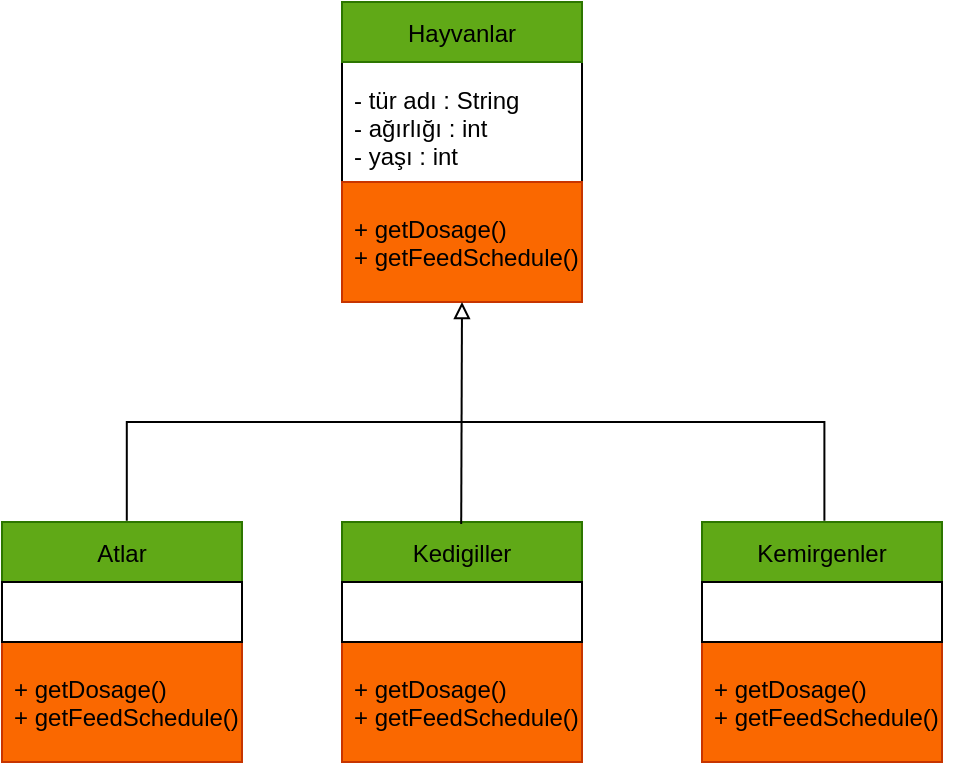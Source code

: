 <mxfile version="15.8.3" type="github">
  <diagram name="Page-1" id="e7e014a7-5840-1c2e-5031-d8a46d1fe8dd">
    <mxGraphModel dx="1038" dy="547" grid="1" gridSize="10" guides="1" tooltips="1" connect="1" arrows="1" fold="1" page="1" pageScale="1" pageWidth="1169" pageHeight="826" background="none" math="0" shadow="0">
      <root>
        <mxCell id="0" />
        <mxCell id="1" parent="0" />
        <mxCell id="STIsg7GOSPatUeQS0gWm-41" value="" style="rounded=0;whiteSpace=wrap;html=1;" vertex="1" parent="1">
          <mxGeometry x="420" y="220" width="120" height="60" as="geometry" />
        </mxCell>
        <mxCell id="STIsg7GOSPatUeQS0gWm-42" value="" style="rounded=0;whiteSpace=wrap;html=1;fillColor=#60a917;fontColor=#ffffff;strokeColor=#2D7600;" vertex="1" parent="1">
          <mxGeometry x="420" y="190" width="120" height="30" as="geometry" />
        </mxCell>
        <mxCell id="STIsg7GOSPatUeQS0gWm-43" value="" style="rounded=0;whiteSpace=wrap;html=1;fillColor=#fa6800;fontColor=#000000;strokeColor=#C73500;" vertex="1" parent="1">
          <mxGeometry x="420" y="280" width="120" height="60" as="geometry" />
        </mxCell>
        <mxCell id="STIsg7GOSPatUeQS0gWm-44" value="Hayvanlar" style="text;strokeColor=none;fillColor=none;align=center;verticalAlign=middle;spacingLeft=4;spacingRight=4;overflow=hidden;points=[[0,0.5],[1,0.5]];portConstraint=eastwest;rotatable=0;" vertex="1" parent="1">
          <mxGeometry x="440" y="190" width="80" height="30" as="geometry" />
        </mxCell>
        <mxCell id="STIsg7GOSPatUeQS0gWm-46" value="- tür adı : String&#xa;- ağırlığı : int&#xa;- yaşı : int" style="text;strokeColor=none;fillColor=none;align=left;verticalAlign=middle;spacingLeft=4;spacingRight=4;overflow=hidden;points=[[0,0.5],[1,0.5]];portConstraint=eastwest;rotatable=0;" vertex="1" parent="1">
          <mxGeometry x="420" y="210" width="170" height="85" as="geometry" />
        </mxCell>
        <mxCell id="STIsg7GOSPatUeQS0gWm-47" value="+ getDosage()&#xa;+ getFeedSchedule()" style="text;strokeColor=none;fillColor=none;align=left;verticalAlign=middle;spacingLeft=4;spacingRight=4;overflow=hidden;points=[[0,0.5],[1,0.5]];portConstraint=eastwest;rotatable=0;" vertex="1" parent="1">
          <mxGeometry x="420" y="292.5" width="130" height="35" as="geometry" />
        </mxCell>
        <mxCell id="STIsg7GOSPatUeQS0gWm-48" value="" style="rounded=0;whiteSpace=wrap;html=1;fillColor=#60a917;fontColor=#ffffff;strokeColor=#2D7600;" vertex="1" parent="1">
          <mxGeometry x="420" y="450" width="120" height="30" as="geometry" />
        </mxCell>
        <mxCell id="STIsg7GOSPatUeQS0gWm-49" value="" style="rounded=0;whiteSpace=wrap;html=1;fillColor=#fa6800;fontColor=#000000;strokeColor=#C73500;" vertex="1" parent="1">
          <mxGeometry x="420" y="510" width="120" height="60" as="geometry" />
        </mxCell>
        <mxCell id="STIsg7GOSPatUeQS0gWm-50" value="" style="rounded=0;whiteSpace=wrap;html=1;" vertex="1" parent="1">
          <mxGeometry x="420" y="480" width="120" height="30" as="geometry" />
        </mxCell>
        <mxCell id="STIsg7GOSPatUeQS0gWm-51" value="" style="rounded=0;whiteSpace=wrap;html=1;fillColor=#60a917;fontColor=#ffffff;strokeColor=#2D7600;" vertex="1" parent="1">
          <mxGeometry x="600" y="450" width="120" height="30" as="geometry" />
        </mxCell>
        <mxCell id="STIsg7GOSPatUeQS0gWm-52" value="" style="rounded=0;whiteSpace=wrap;html=1;fillColor=#fa6800;fontColor=#000000;strokeColor=#C73500;" vertex="1" parent="1">
          <mxGeometry x="600" y="510" width="120" height="60" as="geometry" />
        </mxCell>
        <mxCell id="STIsg7GOSPatUeQS0gWm-53" value="" style="rounded=0;whiteSpace=wrap;html=1;" vertex="1" parent="1">
          <mxGeometry x="600" y="480" width="120" height="30" as="geometry" />
        </mxCell>
        <mxCell id="STIsg7GOSPatUeQS0gWm-54" value="" style="rounded=0;whiteSpace=wrap;html=1;fillColor=#60a917;strokeColor=#2D7600;fontColor=#ffffff;" vertex="1" parent="1">
          <mxGeometry x="250" y="450" width="120" height="30" as="geometry" />
        </mxCell>
        <mxCell id="STIsg7GOSPatUeQS0gWm-55" value="" style="rounded=0;whiteSpace=wrap;html=1;fillColor=#fa6800;fontColor=#000000;strokeColor=#C73500;" vertex="1" parent="1">
          <mxGeometry x="250" y="510" width="120" height="60" as="geometry" />
        </mxCell>
        <mxCell id="STIsg7GOSPatUeQS0gWm-56" value="" style="rounded=0;whiteSpace=wrap;html=1;" vertex="1" parent="1">
          <mxGeometry x="250" y="480" width="120" height="30" as="geometry" />
        </mxCell>
        <mxCell id="STIsg7GOSPatUeQS0gWm-57" value="Atlar" style="text;strokeColor=none;fillColor=none;align=center;verticalAlign=middle;spacingLeft=4;spacingRight=4;overflow=hidden;points=[[0,0.5],[1,0.5]];portConstraint=eastwest;rotatable=0;" vertex="1" parent="1">
          <mxGeometry x="270" y="450" width="80" height="30" as="geometry" />
        </mxCell>
        <mxCell id="STIsg7GOSPatUeQS0gWm-58" value="Kedigiller" style="text;strokeColor=none;fillColor=none;align=center;verticalAlign=middle;spacingLeft=4;spacingRight=4;overflow=hidden;points=[[0,0.5],[1,0.5]];portConstraint=eastwest;rotatable=0;" vertex="1" parent="1">
          <mxGeometry x="440" y="450" width="80" height="30" as="geometry" />
        </mxCell>
        <mxCell id="STIsg7GOSPatUeQS0gWm-59" value="Kemirgenler" style="text;strokeColor=none;fillColor=none;align=center;verticalAlign=middle;spacingLeft=4;spacingRight=4;overflow=hidden;points=[[0,0.5],[1,0.5]];portConstraint=eastwest;rotatable=0;" vertex="1" parent="1">
          <mxGeometry x="620" y="450" width="80" height="30" as="geometry" />
        </mxCell>
        <mxCell id="STIsg7GOSPatUeQS0gWm-60" value="+ getDosage()&#xa;+ getFeedSchedule()" style="text;strokeColor=none;fillColor=none;align=left;verticalAlign=middle;spacingLeft=4;spacingRight=4;overflow=hidden;points=[[0,0.5],[1,0.5]];portConstraint=eastwest;rotatable=0;" vertex="1" parent="1">
          <mxGeometry x="250" y="522.5" width="130" height="35" as="geometry" />
        </mxCell>
        <mxCell id="STIsg7GOSPatUeQS0gWm-61" value="+ getDosage()&#xa;+ getFeedSchedule()" style="text;strokeColor=none;fillColor=none;align=left;verticalAlign=middle;spacingLeft=4;spacingRight=4;overflow=hidden;points=[[0,0.5],[1,0.5]];portConstraint=eastwest;rotatable=0;" vertex="1" parent="1">
          <mxGeometry x="420" y="522.5" width="130" height="35" as="geometry" />
        </mxCell>
        <mxCell id="STIsg7GOSPatUeQS0gWm-62" value="+ getDosage()&#xa;+ getFeedSchedule()" style="text;strokeColor=none;fillColor=none;align=left;verticalAlign=middle;spacingLeft=4;spacingRight=4;overflow=hidden;points=[[0,0.5],[1,0.5]];portConstraint=eastwest;rotatable=0;" vertex="1" parent="1">
          <mxGeometry x="600" y="522.5" width="130" height="35" as="geometry" />
        </mxCell>
        <mxCell id="STIsg7GOSPatUeQS0gWm-64" value="" style="endArrow=block;html=1;rounded=0;exitX=0.495;exitY=0.033;exitDx=0;exitDy=0;exitPerimeter=0;entryX=0.5;entryY=1;entryDx=0;entryDy=0;endFill=0;" edge="1" parent="1" source="STIsg7GOSPatUeQS0gWm-58" target="STIsg7GOSPatUeQS0gWm-43">
          <mxGeometry width="50" height="50" relative="1" as="geometry">
            <mxPoint x="500" y="420" as="sourcePoint" />
            <mxPoint x="550" y="370" as="targetPoint" />
          </mxGeometry>
        </mxCell>
        <mxCell id="STIsg7GOSPatUeQS0gWm-65" value="" style="endArrow=none;html=1;rounded=0;exitX=0.53;exitY=-0.02;exitDx=0;exitDy=0;exitPerimeter=0;edgeStyle=orthogonalEdgeStyle;" edge="1" parent="1" source="STIsg7GOSPatUeQS0gWm-57">
          <mxGeometry width="50" height="50" relative="1" as="geometry">
            <mxPoint x="500" y="420" as="sourcePoint" />
            <mxPoint x="480" y="400" as="targetPoint" />
            <Array as="points">
              <mxPoint x="312" y="400" />
            </Array>
          </mxGeometry>
        </mxCell>
        <mxCell id="STIsg7GOSPatUeQS0gWm-67" value="" style="endArrow=none;html=1;rounded=0;edgeStyle=orthogonalEdgeStyle;entryX=0.515;entryY=-0.02;entryDx=0;entryDy=0;entryPerimeter=0;" edge="1" parent="1" target="STIsg7GOSPatUeQS0gWm-59">
          <mxGeometry width="50" height="50" relative="1" as="geometry">
            <mxPoint x="480" y="400" as="sourcePoint" />
            <mxPoint x="660" y="440" as="targetPoint" />
            <Array as="points">
              <mxPoint x="661" y="400" />
            </Array>
          </mxGeometry>
        </mxCell>
      </root>
    </mxGraphModel>
  </diagram>
</mxfile>
